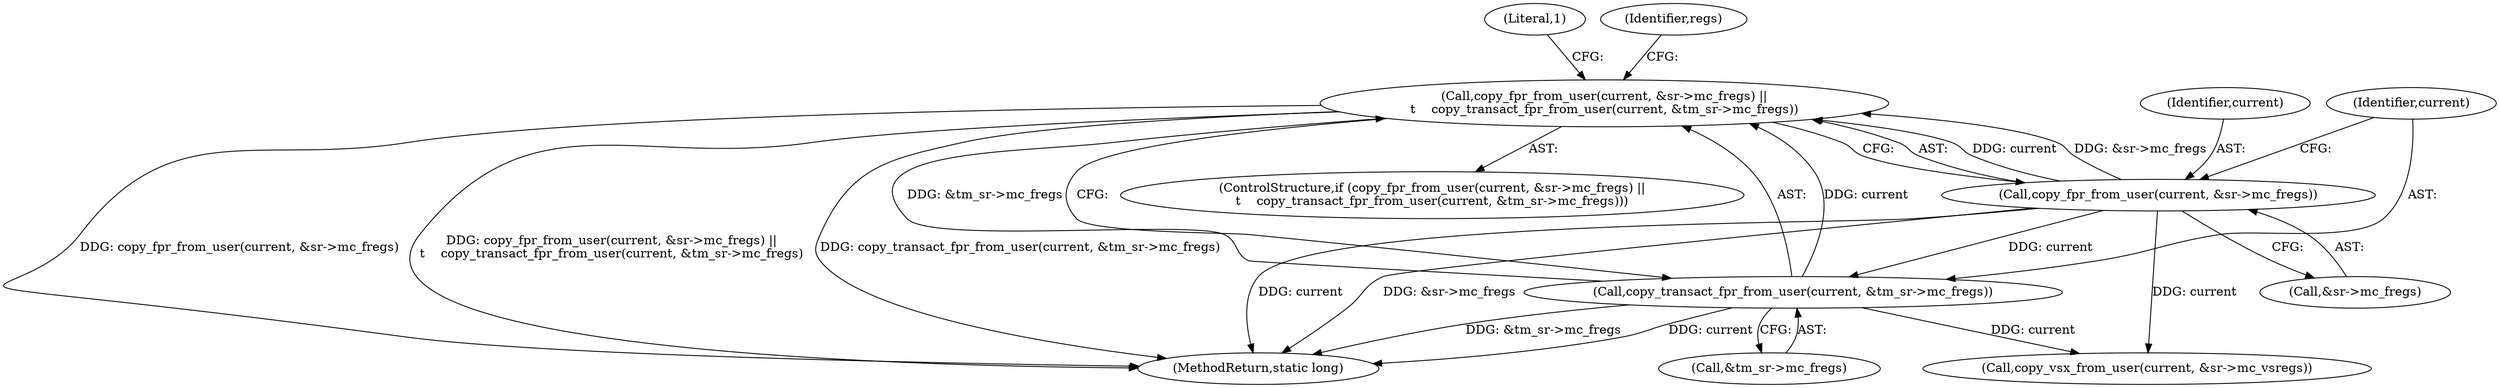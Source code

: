 digraph "0_linux_d2b9d2a5ad5ef04ff978c9923d19730cb05efd55@API" {
"1000309" [label="(Call,copy_fpr_from_user(current, &sr->mc_fregs) ||\n\t    copy_transact_fpr_from_user(current, &tm_sr->mc_fregs))"];
"1000310" [label="(Call,copy_fpr_from_user(current, &sr->mc_fregs))"];
"1000316" [label="(Call,copy_transact_fpr_from_user(current, &tm_sr->mc_fregs))"];
"1000309" [label="(Call,copy_fpr_from_user(current, &sr->mc_fregs) ||\n\t    copy_transact_fpr_from_user(current, &tm_sr->mc_fregs))"];
"1000312" [label="(Call,&sr->mc_fregs)"];
"1000323" [label="(Literal,1)"];
"1000311" [label="(Identifier,current)"];
"1000326" [label="(Identifier,regs)"];
"1000310" [label="(Call,copy_fpr_from_user(current, &sr->mc_fregs))"];
"1000533" [label="(MethodReturn,static long)"];
"1000308" [label="(ControlStructure,if (copy_fpr_from_user(current, &sr->mc_fregs) ||\n\t    copy_transact_fpr_from_user(current, &tm_sr->mc_fregs)))"];
"1000316" [label="(Call,copy_transact_fpr_from_user(current, &tm_sr->mc_fregs))"];
"1000317" [label="(Identifier,current)"];
"1000318" [label="(Call,&tm_sr->mc_fregs)"];
"1000336" [label="(Call,copy_vsx_from_user(current, &sr->mc_vsregs))"];
"1000309" -> "1000308"  [label="AST: "];
"1000309" -> "1000310"  [label="CFG: "];
"1000309" -> "1000316"  [label="CFG: "];
"1000310" -> "1000309"  [label="AST: "];
"1000316" -> "1000309"  [label="AST: "];
"1000323" -> "1000309"  [label="CFG: "];
"1000326" -> "1000309"  [label="CFG: "];
"1000309" -> "1000533"  [label="DDG: copy_fpr_from_user(current, &sr->mc_fregs)"];
"1000309" -> "1000533"  [label="DDG: copy_fpr_from_user(current, &sr->mc_fregs) ||\n\t    copy_transact_fpr_from_user(current, &tm_sr->mc_fregs)"];
"1000309" -> "1000533"  [label="DDG: copy_transact_fpr_from_user(current, &tm_sr->mc_fregs)"];
"1000310" -> "1000309"  [label="DDG: current"];
"1000310" -> "1000309"  [label="DDG: &sr->mc_fregs"];
"1000316" -> "1000309"  [label="DDG: current"];
"1000316" -> "1000309"  [label="DDG: &tm_sr->mc_fregs"];
"1000310" -> "1000312"  [label="CFG: "];
"1000311" -> "1000310"  [label="AST: "];
"1000312" -> "1000310"  [label="AST: "];
"1000317" -> "1000310"  [label="CFG: "];
"1000310" -> "1000533"  [label="DDG: &sr->mc_fregs"];
"1000310" -> "1000533"  [label="DDG: current"];
"1000310" -> "1000316"  [label="DDG: current"];
"1000310" -> "1000336"  [label="DDG: current"];
"1000316" -> "1000318"  [label="CFG: "];
"1000317" -> "1000316"  [label="AST: "];
"1000318" -> "1000316"  [label="AST: "];
"1000316" -> "1000533"  [label="DDG: &tm_sr->mc_fregs"];
"1000316" -> "1000533"  [label="DDG: current"];
"1000316" -> "1000336"  [label="DDG: current"];
}
